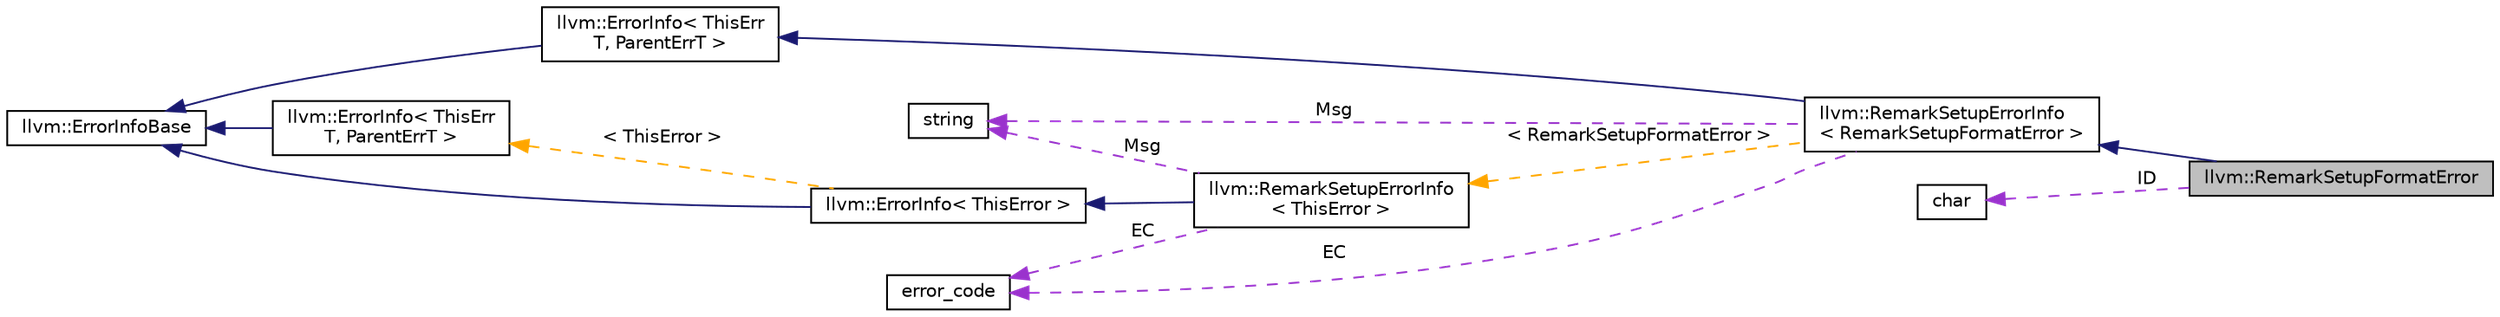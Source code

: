 digraph "llvm::RemarkSetupFormatError"
{
 // LATEX_PDF_SIZE
  bgcolor="transparent";
  edge [fontname="Helvetica",fontsize="10",labelfontname="Helvetica",labelfontsize="10"];
  node [fontname="Helvetica",fontsize="10",shape="box"];
  rankdir="LR";
  Node1 [label="llvm::RemarkSetupFormatError",height=0.2,width=0.4,color="black", fillcolor="grey75", style="filled", fontcolor="black",tooltip=" "];
  Node2 -> Node1 [dir="back",color="midnightblue",fontsize="10",style="solid",fontname="Helvetica"];
  Node2 [label="llvm::RemarkSetupErrorInfo\l\< RemarkSetupFormatError \>",height=0.2,width=0.4,color="black",URL="$structllvm_1_1RemarkSetupErrorInfo.html",tooltip=" "];
  Node3 -> Node2 [dir="back",color="midnightblue",fontsize="10",style="solid",fontname="Helvetica"];
  Node3 [label="llvm::ErrorInfo\< ThisErr\lT, ParentErrT \>",height=0.2,width=0.4,color="black",URL="$classllvm_1_1ErrorInfo.html",tooltip="Base class for user error types."];
  Node4 -> Node3 [dir="back",color="midnightblue",fontsize="10",style="solid",fontname="Helvetica"];
  Node4 [label="llvm::ErrorInfoBase",height=0.2,width=0.4,color="black",URL="$classllvm_1_1ErrorInfoBase.html",tooltip="Base class for error info classes."];
  Node5 -> Node2 [dir="back",color="darkorchid3",fontsize="10",style="dashed",label=" Msg" ,fontname="Helvetica"];
  Node5 [label="string",height=0.2,width=0.4,color="black",tooltip=" "];
  Node6 -> Node2 [dir="back",color="darkorchid3",fontsize="10",style="dashed",label=" EC" ,fontname="Helvetica"];
  Node6 [label="error_code",height=0.2,width=0.4,color="black",tooltip=" "];
  Node7 -> Node2 [dir="back",color="orange",fontsize="10",style="dashed",label=" \< RemarkSetupFormatError \>" ,fontname="Helvetica"];
  Node7 [label="llvm::RemarkSetupErrorInfo\l\< ThisError \>",height=0.2,width=0.4,color="black",URL="$structllvm_1_1RemarkSetupErrorInfo.html",tooltip=" "];
  Node8 -> Node7 [dir="back",color="midnightblue",fontsize="10",style="solid",fontname="Helvetica"];
  Node8 [label="llvm::ErrorInfo\< ThisError \>",height=0.2,width=0.4,color="black",URL="$classllvm_1_1ErrorInfo.html",tooltip=" "];
  Node4 -> Node8 [dir="back",color="midnightblue",fontsize="10",style="solid",fontname="Helvetica"];
  Node9 -> Node8 [dir="back",color="orange",fontsize="10",style="dashed",label=" \< ThisError \>" ,fontname="Helvetica"];
  Node9 [label="llvm::ErrorInfo\< ThisErr\lT, ParentErrT \>",height=0.2,width=0.4,color="black",URL="$classllvm_1_1ErrorInfo.html",tooltip="Base class for user error types."];
  Node4 -> Node9 [dir="back",color="midnightblue",fontsize="10",style="solid",fontname="Helvetica"];
  Node5 -> Node7 [dir="back",color="darkorchid3",fontsize="10",style="dashed",label=" Msg" ,fontname="Helvetica"];
  Node6 -> Node7 [dir="back",color="darkorchid3",fontsize="10",style="dashed",label=" EC" ,fontname="Helvetica"];
  Node10 -> Node1 [dir="back",color="darkorchid3",fontsize="10",style="dashed",label=" ID" ,fontname="Helvetica"];
  Node10 [label="char",height=0.2,width=0.4,color="black",URL="$classchar.html",tooltip=" "];
}
